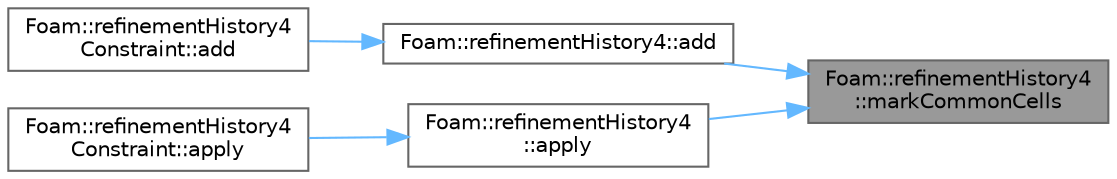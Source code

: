 digraph "Foam::refinementHistory4::markCommonCells"
{
 // LATEX_PDF_SIZE
  bgcolor="transparent";
  edge [fontname=Helvetica,fontsize=10,labelfontname=Helvetica,labelfontsize=10];
  node [fontname=Helvetica,fontsize=10,shape=box,height=0.2,width=0.4];
  rankdir="RL";
  Node1 [id="Node000001",label="Foam::refinementHistory4\l::markCommonCells",height=0.2,width=0.4,color="gray40", fillcolor="grey60", style="filled", fontcolor="black",tooltip=" "];
  Node1 -> Node2 [id="edge1_Node000001_Node000002",dir="back",color="steelblue1",style="solid",tooltip=" "];
  Node2 [id="Node000002",label="Foam::refinementHistory4::add",height=0.2,width=0.4,color="grey40", fillcolor="white", style="filled",URL="$classFoam_1_1refinementHistory4.html#a1cea1588a4ec11ca25e3298d400c2eb1",tooltip=" "];
  Node2 -> Node3 [id="edge2_Node000002_Node000003",dir="back",color="steelblue1",style="solid",tooltip=" "];
  Node3 [id="Node000003",label="Foam::refinementHistory4\lConstraint::add",height=0.2,width=0.4,color="grey40", fillcolor="white", style="filled",URL="$classFoam_1_1refinementHistory4Constraint.html#a33c85e79ae6300e7f9578188d3f356e2",tooltip=" "];
  Node1 -> Node4 [id="edge3_Node000001_Node000004",dir="back",color="steelblue1",style="solid",tooltip=" "];
  Node4 [id="Node000004",label="Foam::refinementHistory4\l::apply",height=0.2,width=0.4,color="grey40", fillcolor="white", style="filled",URL="$classFoam_1_1refinementHistory4.html#ac46b7ce994f28194874ad4bb351d9f43",tooltip=" "];
  Node4 -> Node5 [id="edge4_Node000004_Node000005",dir="back",color="steelblue1",style="solid",tooltip=" "];
  Node5 [id="Node000005",label="Foam::refinementHistory4\lConstraint::apply",height=0.2,width=0.4,color="grey40", fillcolor="white", style="filled",URL="$classFoam_1_1refinementHistory4Constraint.html#a400ed17f26d19e2729516ac3154bf736",tooltip=" "];
}
